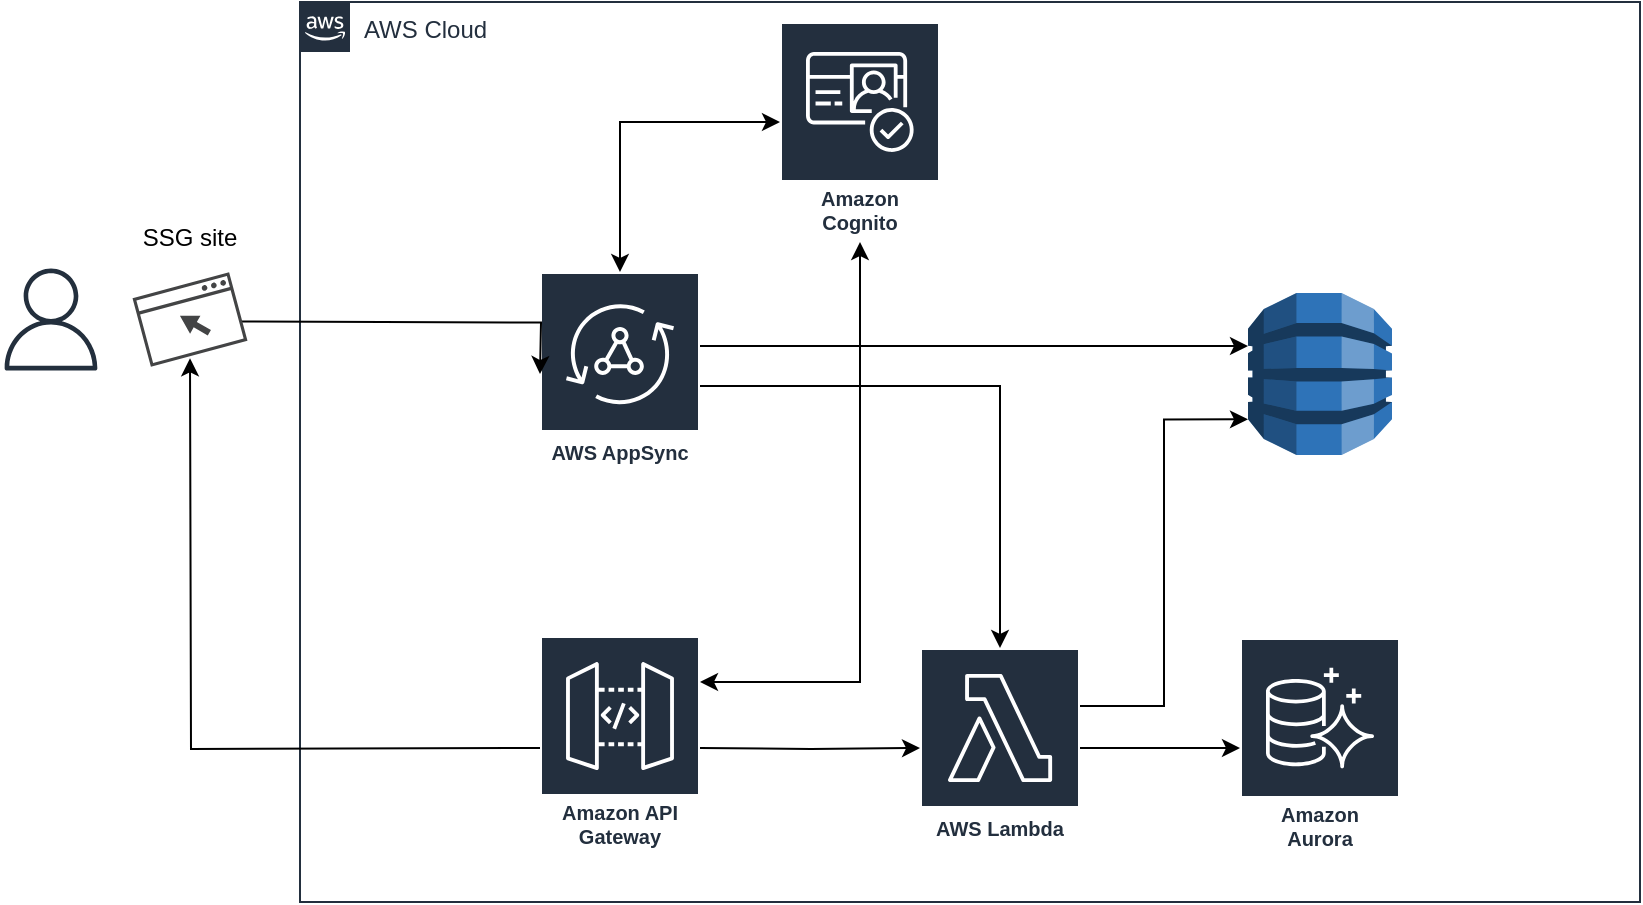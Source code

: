 <mxfile version="21.2.4" type="device">
  <diagram name="Page-1" id="spQjDlELgdeZA-IeiWwJ">
    <mxGraphModel dx="726" dy="1678" grid="1" gridSize="10" guides="1" tooltips="1" connect="1" arrows="1" fold="1" page="1" pageScale="1" pageWidth="850" pageHeight="1100" math="0" shadow="0">
      <root>
        <mxCell id="0" />
        <mxCell id="1" parent="0" />
        <mxCell id="M8fcYS2WTAOwe6XIeFsl-2" value="AWS Cloud" style="points=[[0,0],[0.25,0],[0.5,0],[0.75,0],[1,0],[1,0.25],[1,0.5],[1,0.75],[1,1],[0.75,1],[0.5,1],[0.25,1],[0,1],[0,0.75],[0,0.5],[0,0.25]];outlineConnect=0;gradientColor=none;html=1;whiteSpace=wrap;fontSize=12;fontStyle=0;shape=mxgraph.aws4.group;grIcon=mxgraph.aws4.group_aws_cloud_alt;strokeColor=#232F3E;fillColor=none;verticalAlign=top;align=left;spacingLeft=30;fontColor=#232F3E;dashed=0;labelBackgroundColor=#ffffff;container=1;pointerEvents=0;collapsible=0;recursiveResize=0;" parent="1" vertex="1">
          <mxGeometry x="200" y="-810" width="670" height="450" as="geometry" />
        </mxCell>
        <mxCell id="M8fcYS2WTAOwe6XIeFsl-48" style="edgeStyle=orthogonalEdgeStyle;rounded=0;orthogonalLoop=1;jettySize=auto;html=1;" parent="M8fcYS2WTAOwe6XIeFsl-2" source="M8fcYS2WTAOwe6XIeFsl-7" target="M8fcYS2WTAOwe6XIeFsl-8" edge="1">
          <mxGeometry relative="1" as="geometry" />
        </mxCell>
        <mxCell id="crQq3uXQcsqLoQoyQu1C-1" style="edgeStyle=orthogonalEdgeStyle;rounded=0;orthogonalLoop=1;jettySize=auto;html=1;entryX=0;entryY=0.78;entryDx=0;entryDy=0;entryPerimeter=0;" parent="M8fcYS2WTAOwe6XIeFsl-2" source="M8fcYS2WTAOwe6XIeFsl-7" target="M8fcYS2WTAOwe6XIeFsl-12" edge="1">
          <mxGeometry relative="1" as="geometry">
            <Array as="points">
              <mxPoint x="432" y="352" />
              <mxPoint x="432" y="209" />
            </Array>
          </mxGeometry>
        </mxCell>
        <mxCell id="M8fcYS2WTAOwe6XIeFsl-7" value="AWS Lambda" style="sketch=0;outlineConnect=0;fontColor=#232F3E;gradientColor=none;strokeColor=#ffffff;fillColor=#232F3E;dashed=0;verticalLabelPosition=middle;verticalAlign=bottom;align=center;html=1;whiteSpace=wrap;fontSize=10;fontStyle=1;spacing=3;shape=mxgraph.aws4.productIcon;prIcon=mxgraph.aws4.lambda;" parent="M8fcYS2WTAOwe6XIeFsl-2" vertex="1">
          <mxGeometry x="310" y="323" width="80" height="100" as="geometry" />
        </mxCell>
        <mxCell id="M8fcYS2WTAOwe6XIeFsl-8" value="Amazon&#xa;Aurora" style="sketch=0;outlineConnect=0;fontColor=#232F3E;gradientColor=none;strokeColor=#ffffff;fillColor=#232F3E;dashed=0;verticalLabelPosition=middle;verticalAlign=bottom;align=center;html=1;whiteSpace=wrap;fontSize=10;fontStyle=1;spacing=3;shape=mxgraph.aws4.productIcon;prIcon=mxgraph.aws4.aurora;" parent="M8fcYS2WTAOwe6XIeFsl-2" vertex="1">
          <mxGeometry x="470" y="318" width="80" height="110" as="geometry" />
        </mxCell>
        <mxCell id="M8fcYS2WTAOwe6XIeFsl-12" value="" style="outlineConnect=0;dashed=0;verticalLabelPosition=bottom;verticalAlign=top;align=center;html=1;shape=mxgraph.aws3.dynamo_db;fillColor=#2E73B8;gradientColor=none;" parent="M8fcYS2WTAOwe6XIeFsl-2" vertex="1">
          <mxGeometry x="474" y="145.5" width="72" height="81" as="geometry" />
        </mxCell>
        <mxCell id="M8fcYS2WTAOwe6XIeFsl-46" style="edgeStyle=orthogonalEdgeStyle;rounded=0;orthogonalLoop=1;jettySize=auto;html=1;" parent="M8fcYS2WTAOwe6XIeFsl-2" target="M8fcYS2WTAOwe6XIeFsl-7" edge="1">
          <mxGeometry relative="1" as="geometry">
            <Array as="points">
              <mxPoint x="350" y="192" />
            </Array>
            <mxPoint x="200" y="192" as="sourcePoint" />
          </mxGeometry>
        </mxCell>
        <mxCell id="crQq3uXQcsqLoQoyQu1C-2" style="edgeStyle=orthogonalEdgeStyle;rounded=0;orthogonalLoop=1;jettySize=auto;html=1;" parent="M8fcYS2WTAOwe6XIeFsl-2" target="M8fcYS2WTAOwe6XIeFsl-12" edge="1">
          <mxGeometry relative="1" as="geometry">
            <Array as="points">
              <mxPoint x="340" y="172" />
              <mxPoint x="340" y="172" />
            </Array>
            <mxPoint x="200" y="172" as="sourcePoint" />
          </mxGeometry>
        </mxCell>
        <mxCell id="pmB9JY9DatMmKXdshJBp-3" style="edgeStyle=orthogonalEdgeStyle;rounded=0;orthogonalLoop=1;jettySize=auto;html=1;startArrow=classic;startFill=1;" edge="1" parent="M8fcYS2WTAOwe6XIeFsl-2" source="M8fcYS2WTAOwe6XIeFsl-31" target="pmB9JY9DatMmKXdshJBp-1">
          <mxGeometry relative="1" as="geometry">
            <Array as="points">
              <mxPoint x="160" y="60" />
            </Array>
          </mxGeometry>
        </mxCell>
        <mxCell id="M8fcYS2WTAOwe6XIeFsl-31" value="AWS AppSync" style="sketch=0;outlineConnect=0;fontColor=#232F3E;gradientColor=none;strokeColor=#ffffff;fillColor=#232F3E;dashed=0;verticalLabelPosition=middle;verticalAlign=bottom;align=center;html=1;whiteSpace=wrap;fontSize=10;fontStyle=1;spacing=3;shape=mxgraph.aws4.productIcon;prIcon=mxgraph.aws4.appsync;" parent="M8fcYS2WTAOwe6XIeFsl-2" vertex="1">
          <mxGeometry x="120" y="135" width="80" height="100" as="geometry" />
        </mxCell>
        <mxCell id="M8fcYS2WTAOwe6XIeFsl-54" style="edgeStyle=orthogonalEdgeStyle;rounded=0;orthogonalLoop=1;jettySize=auto;html=1;" parent="M8fcYS2WTAOwe6XIeFsl-2" target="M8fcYS2WTAOwe6XIeFsl-7" edge="1">
          <mxGeometry relative="1" as="geometry">
            <mxPoint x="165" y="330" as="targetPoint" />
            <mxPoint x="200" y="373" as="sourcePoint" />
          </mxGeometry>
        </mxCell>
        <mxCell id="pmB9JY9DatMmKXdshJBp-4" style="edgeStyle=orthogonalEdgeStyle;rounded=0;orthogonalLoop=1;jettySize=auto;html=1;startArrow=classic;startFill=1;" edge="1" parent="M8fcYS2WTAOwe6XIeFsl-2" source="M8fcYS2WTAOwe6XIeFsl-51" target="pmB9JY9DatMmKXdshJBp-1">
          <mxGeometry relative="1" as="geometry">
            <Array as="points">
              <mxPoint x="280" y="340" />
            </Array>
          </mxGeometry>
        </mxCell>
        <mxCell id="M8fcYS2WTAOwe6XIeFsl-51" value="Amazon API Gateway" style="sketch=0;outlineConnect=0;fontColor=#232F3E;gradientColor=none;strokeColor=#ffffff;fillColor=#232F3E;dashed=0;verticalLabelPosition=middle;verticalAlign=bottom;align=center;html=1;whiteSpace=wrap;fontSize=10;fontStyle=1;spacing=3;shape=mxgraph.aws4.productIcon;prIcon=mxgraph.aws4.api_gateway;" parent="M8fcYS2WTAOwe6XIeFsl-2" vertex="1">
          <mxGeometry x="120" y="317" width="80" height="110" as="geometry" />
        </mxCell>
        <mxCell id="pmB9JY9DatMmKXdshJBp-1" value="Amazon Cognito" style="sketch=0;outlineConnect=0;fontColor=#232F3E;gradientColor=none;strokeColor=#ffffff;fillColor=#232F3E;dashed=0;verticalLabelPosition=middle;verticalAlign=bottom;align=center;html=1;whiteSpace=wrap;fontSize=10;fontStyle=1;spacing=3;shape=mxgraph.aws4.productIcon;prIcon=mxgraph.aws4.cognito;" vertex="1" parent="M8fcYS2WTAOwe6XIeFsl-2">
          <mxGeometry x="240" y="10" width="80" height="110" as="geometry" />
        </mxCell>
        <mxCell id="M8fcYS2WTAOwe6XIeFsl-57" style="edgeStyle=orthogonalEdgeStyle;rounded=0;orthogonalLoop=1;jettySize=auto;html=1;" parent="1" edge="1">
          <mxGeometry relative="1" as="geometry">
            <mxPoint x="170.885" y="-650.237" as="sourcePoint" />
            <mxPoint x="320" y="-624" as="targetPoint" />
          </mxGeometry>
        </mxCell>
        <mxCell id="M8fcYS2WTAOwe6XIeFsl-37" value="" style="sketch=0;pointerEvents=1;shadow=0;dashed=0;html=1;strokeColor=none;fillColor=#434445;aspect=fixed;labelPosition=center;verticalLabelPosition=bottom;verticalAlign=top;align=center;outlineConnect=0;shape=mxgraph.vvd.web_browser;direction=east;rotation=-15;" parent="1" vertex="1">
          <mxGeometry x="120" y="-669" width="50" height="35.5" as="geometry" />
        </mxCell>
        <mxCell id="M8fcYS2WTAOwe6XIeFsl-38" value="" style="sketch=0;outlineConnect=0;fontColor=#232F3E;gradientColor=none;fillColor=#232F3D;strokeColor=none;dashed=0;verticalLabelPosition=bottom;verticalAlign=top;align=center;html=1;fontSize=12;fontStyle=0;aspect=fixed;pointerEvents=1;shape=mxgraph.aws4.user;" parent="1" vertex="1">
          <mxGeometry x="50" y="-676.75" width="51" height="51" as="geometry" />
        </mxCell>
        <mxCell id="M8fcYS2WTAOwe6XIeFsl-52" style="edgeStyle=orthogonalEdgeStyle;rounded=0;orthogonalLoop=1;jettySize=auto;html=1;" parent="1" edge="1">
          <mxGeometry relative="1" as="geometry">
            <mxPoint x="320" y="-437" as="sourcePoint" />
            <mxPoint x="145" y="-631.874" as="targetPoint" />
          </mxGeometry>
        </mxCell>
        <mxCell id="M8fcYS2WTAOwe6XIeFsl-53" value="SSG site" style="text;html=1;strokeColor=none;fillColor=none;align=center;verticalAlign=middle;whiteSpace=wrap;rounded=0;" parent="1" vertex="1">
          <mxGeometry x="115" y="-706.75" width="60" height="30" as="geometry" />
        </mxCell>
      </root>
    </mxGraphModel>
  </diagram>
</mxfile>
